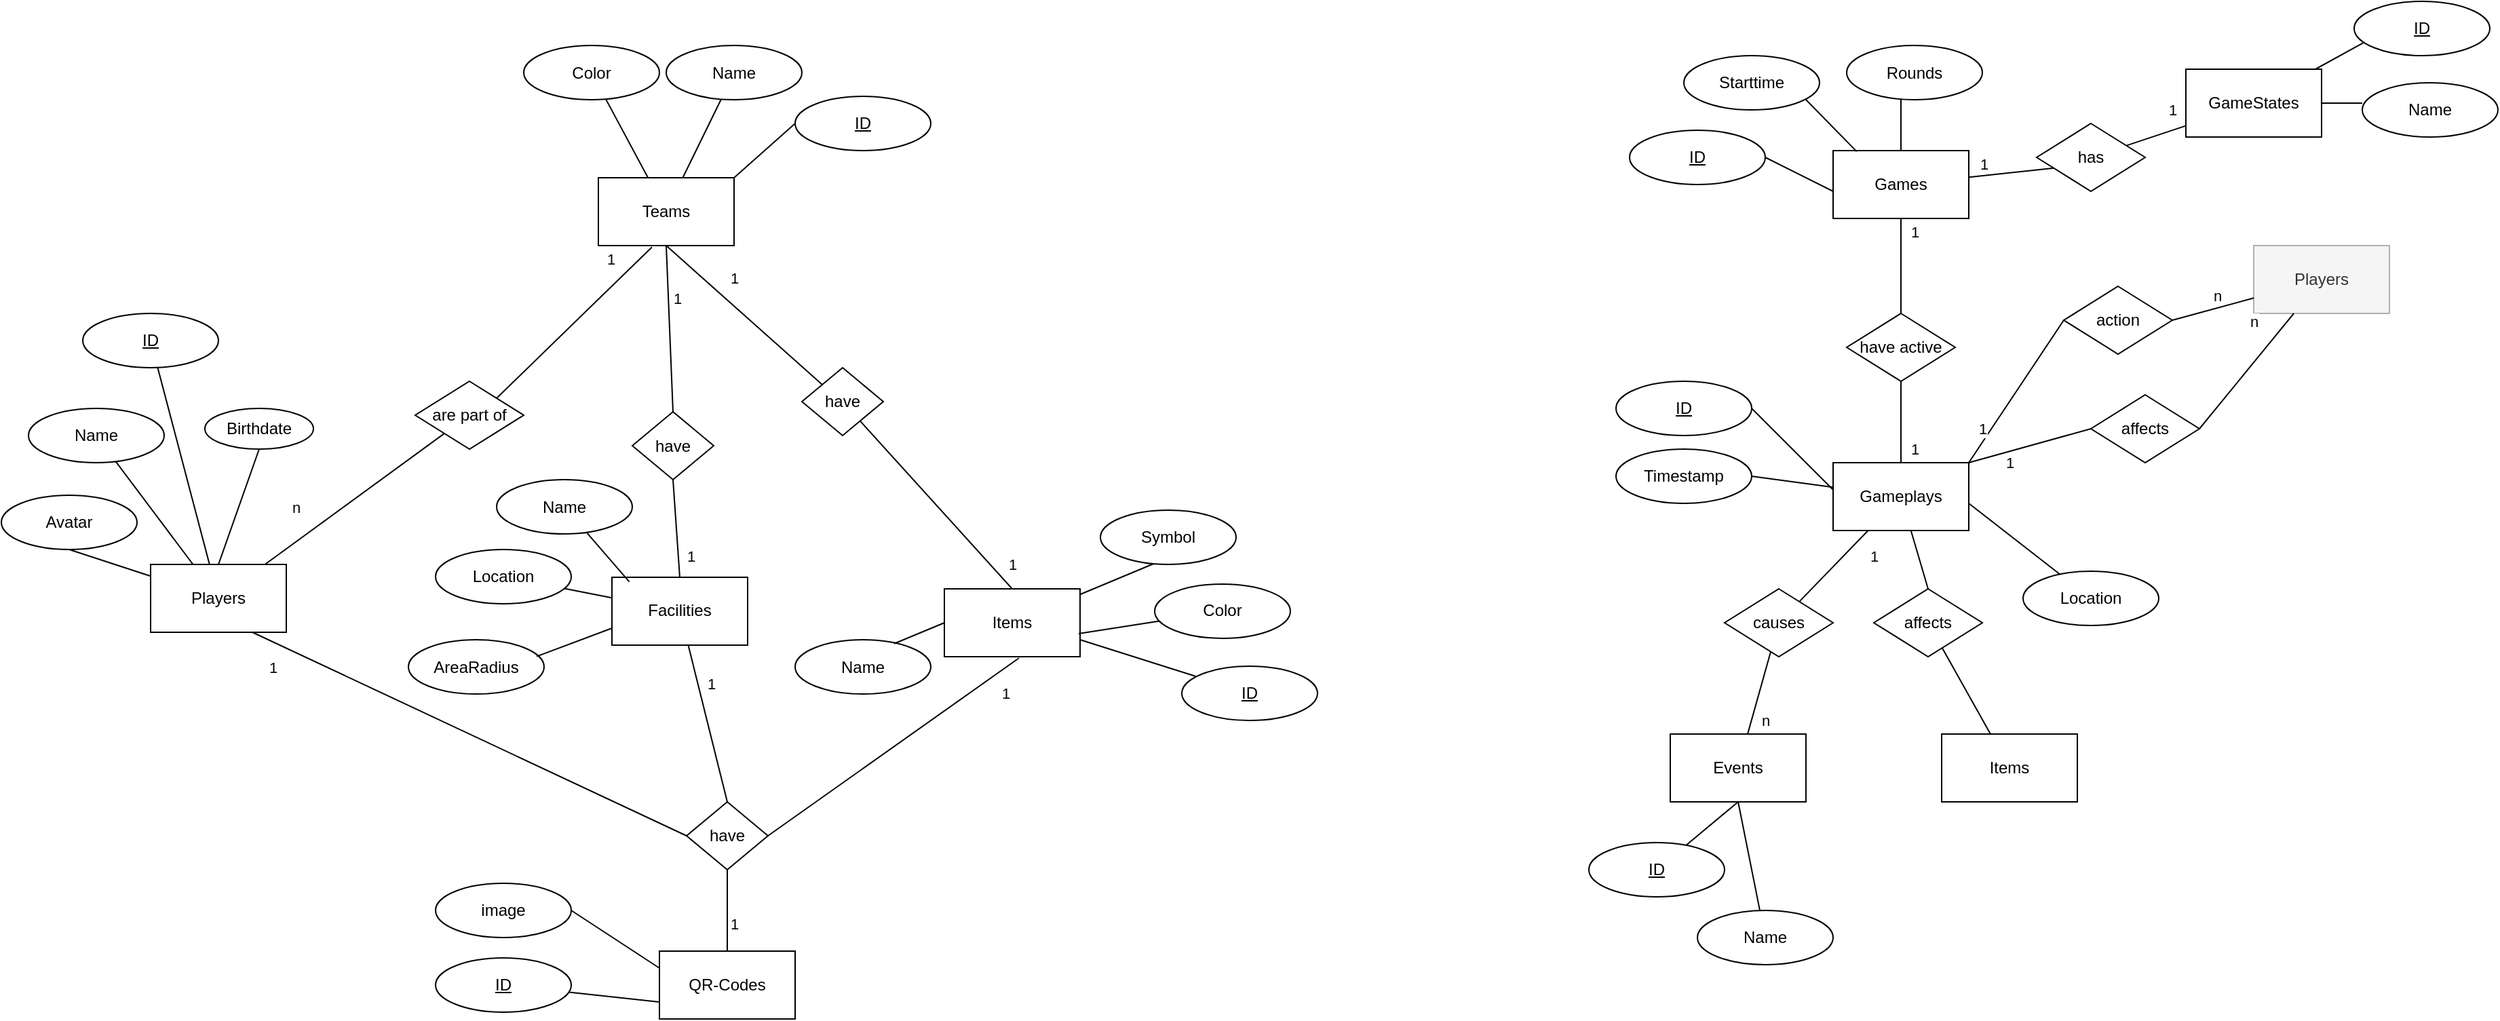 <mxfile version="26.2.14">
  <diagram name="Seite-1" id="71OWZ8WDyYSxYaxWNZuU">
    <mxGraphModel dx="2377" dy="1305" grid="1" gridSize="10" guides="1" tooltips="1" connect="1" arrows="1" fold="1" page="1" pageScale="1" pageWidth="1169" pageHeight="827" math="0" shadow="0">
      <root>
        <mxCell id="0" />
        <mxCell id="1" parent="0" />
        <mxCell id="y99wibb_qyMqdfy85E6Z-25" style="edgeStyle=none;rounded=0;orthogonalLoop=1;jettySize=auto;html=1;endArrow=none;startFill=0;" parent="1" source="y99wibb_qyMqdfy85E6Z-1" target="y99wibb_qyMqdfy85E6Z-15" edge="1">
          <mxGeometry relative="1" as="geometry" />
        </mxCell>
        <mxCell id="y99wibb_qyMqdfy85E6Z-27" value="n" style="edgeLabel;html=1;align=center;verticalAlign=middle;resizable=0;points=[];" parent="y99wibb_qyMqdfy85E6Z-25" vertex="1" connectable="0">
          <mxGeometry x="-0.452" y="-2" relative="1" as="geometry">
            <mxPoint x="-15" y="-17" as="offset" />
          </mxGeometry>
        </mxCell>
        <mxCell id="y99wibb_qyMqdfy85E6Z-1" value="Players" style="html=1;dashed=0;whiteSpace=wrap;" parent="1" vertex="1">
          <mxGeometry x="130" y="425" width="100" height="50" as="geometry" />
        </mxCell>
        <mxCell id="4dIYupFFLvSwf4_xESXz-24" style="edgeStyle=none;rounded=0;orthogonalLoop=1;jettySize=auto;html=1;endArrow=none;startFill=0;" parent="1" source="y99wibb_qyMqdfy85E6Z-2" target="4dIYupFFLvSwf4_xESXz-23" edge="1">
          <mxGeometry relative="1" as="geometry" />
        </mxCell>
        <mxCell id="y99wibb_qyMqdfy85E6Z-2" value="Teams" style="html=1;dashed=0;whiteSpace=wrap;" parent="1" vertex="1">
          <mxGeometry x="460" y="140" width="100" height="50" as="geometry" />
        </mxCell>
        <mxCell id="y99wibb_qyMqdfy85E6Z-3" value="QR-Codes" style="html=1;dashed=0;whiteSpace=wrap;" parent="1" vertex="1">
          <mxGeometry x="505" y="710" width="100" height="50" as="geometry" />
        </mxCell>
        <mxCell id="y99wibb_qyMqdfy85E6Z-11" style="rounded=0;orthogonalLoop=1;jettySize=auto;html=1;endArrow=none;startFill=0;" parent="1" source="y99wibb_qyMqdfy85E6Z-4" target="y99wibb_qyMqdfy85E6Z-1" edge="1">
          <mxGeometry relative="1" as="geometry" />
        </mxCell>
        <mxCell id="y99wibb_qyMqdfy85E6Z-4" value="Name" style="ellipse;whiteSpace=wrap;html=1;align=center;" parent="1" vertex="1">
          <mxGeometry x="40" y="310" width="100" height="40" as="geometry" />
        </mxCell>
        <mxCell id="y99wibb_qyMqdfy85E6Z-5" value="Avatar" style="ellipse;whiteSpace=wrap;html=1;align=center;" parent="1" vertex="1">
          <mxGeometry x="20" y="374" width="100" height="40" as="geometry" />
        </mxCell>
        <mxCell id="y99wibb_qyMqdfy85E6Z-12" style="rounded=0;orthogonalLoop=1;jettySize=auto;html=1;endArrow=none;startFill=0;" parent="1" source="y99wibb_qyMqdfy85E6Z-6" target="y99wibb_qyMqdfy85E6Z-1" edge="1">
          <mxGeometry relative="1" as="geometry" />
        </mxCell>
        <mxCell id="y99wibb_qyMqdfy85E6Z-6" value="ID" style="ellipse;whiteSpace=wrap;html=1;align=center;fontStyle=4;" parent="1" vertex="1">
          <mxGeometry x="80" y="240" width="100" height="40" as="geometry" />
        </mxCell>
        <mxCell id="y99wibb_qyMqdfy85E6Z-14" style="edgeStyle=none;rounded=0;orthogonalLoop=1;jettySize=auto;html=1;entryX=0.5;entryY=1;entryDx=0;entryDy=0;entryPerimeter=0;endArrow=none;startFill=0;" parent="1" source="y99wibb_qyMqdfy85E6Z-1" target="y99wibb_qyMqdfy85E6Z-5" edge="1">
          <mxGeometry relative="1" as="geometry" />
        </mxCell>
        <mxCell id="y99wibb_qyMqdfy85E6Z-15" value="are part of" style="shape=rhombus;html=1;dashed=0;whiteSpace=wrap;perimeter=rhombusPerimeter;" parent="1" vertex="1">
          <mxGeometry x="325" y="290" width="80" height="50" as="geometry" />
        </mxCell>
        <mxCell id="y99wibb_qyMqdfy85E6Z-19" style="edgeStyle=none;rounded=0;orthogonalLoop=1;jettySize=auto;html=1;endArrow=none;startFill=0;" parent="1" source="y99wibb_qyMqdfy85E6Z-16" target="y99wibb_qyMqdfy85E6Z-2" edge="1">
          <mxGeometry relative="1" as="geometry" />
        </mxCell>
        <mxCell id="y99wibb_qyMqdfy85E6Z-16" value="Name" style="ellipse;whiteSpace=wrap;html=1;align=center;" parent="1" vertex="1">
          <mxGeometry x="510" y="42.5" width="100" height="40" as="geometry" />
        </mxCell>
        <mxCell id="y99wibb_qyMqdfy85E6Z-20" style="edgeStyle=none;rounded=0;orthogonalLoop=1;jettySize=auto;html=1;endArrow=none;startFill=0;exitX=0.401;exitY=0.978;exitDx=0;exitDy=0;exitPerimeter=0;" parent="1" source="y99wibb_qyMqdfy85E6Z-18" target="y99wibb_qyMqdfy85E6Z-21" edge="1">
          <mxGeometry relative="1" as="geometry">
            <mxPoint x="856.79" y="433.1" as="sourcePoint" />
          </mxGeometry>
        </mxCell>
        <mxCell id="y99wibb_qyMqdfy85E6Z-18" value="Symbol" style="ellipse;whiteSpace=wrap;html=1;align=center;" parent="1" vertex="1">
          <mxGeometry x="830" y="385" width="100" height="40" as="geometry" />
        </mxCell>
        <mxCell id="y99wibb_qyMqdfy85E6Z-21" value="Items" style="html=1;dashed=0;whiteSpace=wrap;" parent="1" vertex="1">
          <mxGeometry x="715" y="443" width="100" height="50" as="geometry" />
        </mxCell>
        <mxCell id="y99wibb_qyMqdfy85E6Z-22" value="Color" style="ellipse;whiteSpace=wrap;html=1;align=center;" parent="1" vertex="1">
          <mxGeometry x="870" y="439.47" width="100" height="40" as="geometry" />
        </mxCell>
        <mxCell id="y99wibb_qyMqdfy85E6Z-23" style="edgeStyle=none;rounded=0;orthogonalLoop=1;jettySize=auto;html=1;entryX=0.99;entryY=0.661;entryDx=0;entryDy=0;entryPerimeter=0;endArrow=none;startFill=0;" parent="1" source="y99wibb_qyMqdfy85E6Z-22" target="y99wibb_qyMqdfy85E6Z-21" edge="1">
          <mxGeometry relative="1" as="geometry" />
        </mxCell>
        <mxCell id="y99wibb_qyMqdfy85E6Z-26" style="edgeStyle=none;rounded=0;orthogonalLoop=1;jettySize=auto;html=1;entryX=0.395;entryY=1.023;entryDx=0;entryDy=0;endArrow=none;startFill=0;exitX=1;exitY=0;exitDx=0;exitDy=0;entryPerimeter=0;" parent="1" edge="1" target="y99wibb_qyMqdfy85E6Z-2" source="y99wibb_qyMqdfy85E6Z-15">
          <mxGeometry relative="1" as="geometry">
            <mxPoint x="430" y="227.16" as="sourcePoint" />
            <mxPoint x="520" y="227.16" as="targetPoint" />
          </mxGeometry>
        </mxCell>
        <mxCell id="y99wibb_qyMqdfy85E6Z-28" value="1" style="edgeLabel;html=1;align=center;verticalAlign=middle;resizable=0;points=[];" parent="y99wibb_qyMqdfy85E6Z-26" vertex="1" connectable="0">
          <mxGeometry x="0.245" y="2" relative="1" as="geometry">
            <mxPoint x="14" y="-32" as="offset" />
          </mxGeometry>
        </mxCell>
        <mxCell id="y99wibb_qyMqdfy85E6Z-29" value="have" style="shape=rhombus;html=1;dashed=0;whiteSpace=wrap;perimeter=rhombusPerimeter;" parent="1" vertex="1">
          <mxGeometry x="610" y="280" width="60" height="50" as="geometry" />
        </mxCell>
        <mxCell id="y99wibb_qyMqdfy85E6Z-31" style="edgeStyle=none;rounded=0;orthogonalLoop=1;jettySize=auto;html=1;entryX=0.5;entryY=0;entryDx=0;entryDy=0;endArrow=none;startFill=0;" parent="1" source="y99wibb_qyMqdfy85E6Z-29" target="y99wibb_qyMqdfy85E6Z-21" edge="1">
          <mxGeometry relative="1" as="geometry">
            <mxPoint x="630" y="402.5" as="sourcePoint" />
            <mxPoint x="720" y="402.5" as="targetPoint" />
          </mxGeometry>
        </mxCell>
        <mxCell id="y99wibb_qyMqdfy85E6Z-32" value="1" style="edgeLabel;html=1;align=center;verticalAlign=middle;resizable=0;points=[];" parent="y99wibb_qyMqdfy85E6Z-31" vertex="1" connectable="0">
          <mxGeometry x="0.245" y="2" relative="1" as="geometry">
            <mxPoint x="41" y="30" as="offset" />
          </mxGeometry>
        </mxCell>
        <mxCell id="y99wibb_qyMqdfy85E6Z-33" style="edgeStyle=none;rounded=0;orthogonalLoop=1;jettySize=auto;html=1;entryX=0.5;entryY=1;entryDx=0;entryDy=0;endArrow=none;startFill=0;exitX=0;exitY=0;exitDx=0;exitDy=0;" parent="1" source="y99wibb_qyMqdfy85E6Z-29" target="y99wibb_qyMqdfy85E6Z-2" edge="1">
          <mxGeometry relative="1" as="geometry">
            <mxPoint x="590" y="282.5" as="sourcePoint" />
            <mxPoint x="590" y="360.5" as="targetPoint" />
          </mxGeometry>
        </mxCell>
        <mxCell id="y99wibb_qyMqdfy85E6Z-34" value="1" style="edgeLabel;html=1;align=center;verticalAlign=middle;resizable=0;points=[];" parent="y99wibb_qyMqdfy85E6Z-33" vertex="1" connectable="0">
          <mxGeometry x="0.245" y="2" relative="1" as="geometry">
            <mxPoint x="8" y="-16" as="offset" />
          </mxGeometry>
        </mxCell>
        <mxCell id="y99wibb_qyMqdfy85E6Z-36" value="have" style="shape=rhombus;html=1;dashed=0;whiteSpace=wrap;perimeter=rhombusPerimeter;" parent="1" vertex="1">
          <mxGeometry x="525" y="600" width="60" height="50" as="geometry" />
        </mxCell>
        <mxCell id="y99wibb_qyMqdfy85E6Z-37" style="edgeStyle=none;rounded=0;orthogonalLoop=1;jettySize=auto;html=1;endArrow=none;startFill=0;exitX=0.5;exitY=0;exitDx=0;exitDy=0;" parent="1" edge="1" target="4dIYupFFLvSwf4_xESXz-14" source="y99wibb_qyMqdfy85E6Z-36">
          <mxGeometry relative="1" as="geometry">
            <mxPoint x="529.79" y="592.5" as="sourcePoint" />
            <mxPoint x="500.21" y="540" as="targetPoint" />
          </mxGeometry>
        </mxCell>
        <mxCell id="y99wibb_qyMqdfy85E6Z-38" value="1" style="edgeLabel;html=1;align=center;verticalAlign=middle;resizable=0;points=[];" parent="y99wibb_qyMqdfy85E6Z-37" vertex="1" connectable="0">
          <mxGeometry x="0.245" y="2" relative="1" as="geometry">
            <mxPoint x="8" y="-16" as="offset" />
          </mxGeometry>
        </mxCell>
        <mxCell id="y99wibb_qyMqdfy85E6Z-39" style="edgeStyle=none;rounded=0;orthogonalLoop=1;jettySize=auto;html=1;entryX=0.5;entryY=0;entryDx=0;entryDy=0;endArrow=none;startFill=0;exitX=0.5;exitY=1;exitDx=0;exitDy=0;" parent="1" edge="1" target="y99wibb_qyMqdfy85E6Z-3" source="y99wibb_qyMqdfy85E6Z-36">
          <mxGeometry relative="1" as="geometry">
            <mxPoint x="554.58" y="600" as="sourcePoint" />
            <mxPoint x="554.58" y="678" as="targetPoint" />
          </mxGeometry>
        </mxCell>
        <mxCell id="y99wibb_qyMqdfy85E6Z-40" value="1" style="edgeLabel;html=1;align=center;verticalAlign=middle;resizable=0;points=[];" parent="y99wibb_qyMqdfy85E6Z-39" vertex="1" connectable="0">
          <mxGeometry x="0.245" y="2" relative="1" as="geometry">
            <mxPoint x="3" y="2" as="offset" />
          </mxGeometry>
        </mxCell>
        <mxCell id="y99wibb_qyMqdfy85E6Z-41" value="ID" style="ellipse;whiteSpace=wrap;html=1;align=center;fontStyle=4;" parent="1" vertex="1">
          <mxGeometry x="340" y="715" width="100" height="40" as="geometry" />
        </mxCell>
        <mxCell id="y99wibb_qyMqdfy85E6Z-42" value="ID" style="ellipse;whiteSpace=wrap;html=1;align=center;fontStyle=4;" parent="1" vertex="1">
          <mxGeometry x="605" y="80" width="100" height="40" as="geometry" />
        </mxCell>
        <mxCell id="y99wibb_qyMqdfy85E6Z-43" value="ID" style="ellipse;whiteSpace=wrap;html=1;align=center;fontStyle=4;" parent="1" vertex="1">
          <mxGeometry x="890" y="500" width="100" height="40" as="geometry" />
        </mxCell>
        <mxCell id="y99wibb_qyMqdfy85E6Z-44" style="rounded=0;orthogonalLoop=1;jettySize=auto;html=1;endArrow=none;startFill=0;exitX=0;exitY=0.75;exitDx=0;exitDy=0;" parent="1" source="y99wibb_qyMqdfy85E6Z-3" target="y99wibb_qyMqdfy85E6Z-41" edge="1">
          <mxGeometry relative="1" as="geometry">
            <mxPoint x="477" y="600" as="sourcePoint" />
            <mxPoint x="415" y="701" as="targetPoint" />
          </mxGeometry>
        </mxCell>
        <mxCell id="y99wibb_qyMqdfy85E6Z-46" value="image" style="ellipse;whiteSpace=wrap;html=1;align=center;" parent="1" vertex="1">
          <mxGeometry x="340" y="660" width="100" height="40" as="geometry" />
        </mxCell>
        <mxCell id="y99wibb_qyMqdfy85E6Z-47" style="rounded=0;orthogonalLoop=1;jettySize=auto;html=1;endArrow=none;startFill=0;exitX=0;exitY=0.25;exitDx=0;exitDy=0;entryX=1;entryY=0.5;entryDx=0;entryDy=0;" parent="1" source="y99wibb_qyMqdfy85E6Z-3" edge="1" target="y99wibb_qyMqdfy85E6Z-46">
          <mxGeometry relative="1" as="geometry">
            <mxPoint x="495" y="650" as="sourcePoint" />
            <mxPoint x="465" y="666" as="targetPoint" />
          </mxGeometry>
        </mxCell>
        <mxCell id="4dIYupFFLvSwf4_xESXz-12" value="Birthdate" style="ellipse;whiteSpace=wrap;html=1;align=center;" parent="1" vertex="1">
          <mxGeometry x="170" y="310" width="80" height="30" as="geometry" />
        </mxCell>
        <mxCell id="4dIYupFFLvSwf4_xESXz-13" style="edgeStyle=none;rounded=0;orthogonalLoop=1;jettySize=auto;html=1;entryX=0.5;entryY=1;entryDx=0;entryDy=0;endArrow=none;startFill=0;exitX=0.5;exitY=0;exitDx=0;exitDy=0;" parent="1" edge="1" target="4dIYupFFLvSwf4_xESXz-12" source="y99wibb_qyMqdfy85E6Z-1">
          <mxGeometry relative="1" as="geometry">
            <mxPoint x="185" y="419" as="sourcePoint" />
            <mxPoint x="250" y="369" as="targetPoint" />
          </mxGeometry>
        </mxCell>
        <mxCell id="4dIYupFFLvSwf4_xESXz-14" value="Facilities" style="html=1;dashed=0;whiteSpace=wrap;" parent="1" vertex="1">
          <mxGeometry x="470" y="434.47" width="100" height="50" as="geometry" />
        </mxCell>
        <mxCell id="4dIYupFFLvSwf4_xESXz-15" style="edgeStyle=none;rounded=0;orthogonalLoop=1;jettySize=auto;html=1;endArrow=none;startFill=0;" parent="1" source="4dIYupFFLvSwf4_xESXz-16" target="4dIYupFFLvSwf4_xESXz-14" edge="1">
          <mxGeometry relative="1" as="geometry" />
        </mxCell>
        <mxCell id="4dIYupFFLvSwf4_xESXz-16" value="Location" style="ellipse;whiteSpace=wrap;html=1;align=center;" parent="1" vertex="1">
          <mxGeometry x="340" y="414" width="100" height="40" as="geometry" />
        </mxCell>
        <mxCell id="4dIYupFFLvSwf4_xESXz-17" value="have" style="shape=rhombus;html=1;dashed=0;whiteSpace=wrap;perimeter=rhombusPerimeter;" parent="1" vertex="1">
          <mxGeometry x="485" y="312.5" width="60" height="50" as="geometry" />
        </mxCell>
        <mxCell id="4dIYupFFLvSwf4_xESXz-18" style="edgeStyle=none;rounded=0;orthogonalLoop=1;jettySize=auto;html=1;entryX=0.5;entryY=1;entryDx=0;entryDy=0;endArrow=none;startFill=0;exitX=0.5;exitY=0;exitDx=0;exitDy=0;" parent="1" source="4dIYupFFLvSwf4_xESXz-17" target="y99wibb_qyMqdfy85E6Z-2" edge="1">
          <mxGeometry relative="1" as="geometry">
            <mxPoint x="389.58" y="372.5" as="sourcePoint" />
            <mxPoint x="389.58" y="292.5" as="targetPoint" />
          </mxGeometry>
        </mxCell>
        <mxCell id="4dIYupFFLvSwf4_xESXz-19" value="1" style="edgeLabel;html=1;align=center;verticalAlign=middle;resizable=0;points=[];" parent="4dIYupFFLvSwf4_xESXz-18" vertex="1" connectable="0">
          <mxGeometry x="0.245" y="2" relative="1" as="geometry">
            <mxPoint x="8" y="-7" as="offset" />
          </mxGeometry>
        </mxCell>
        <mxCell id="4dIYupFFLvSwf4_xESXz-20" style="edgeStyle=none;rounded=0;orthogonalLoop=1;jettySize=auto;html=1;entryX=0.5;entryY=0;entryDx=0;entryDy=0;endArrow=none;startFill=0;exitX=0.5;exitY=1;exitDx=0;exitDy=0;" parent="1" source="4dIYupFFLvSwf4_xESXz-17" target="4dIYupFFLvSwf4_xESXz-14" edge="1">
          <mxGeometry relative="1" as="geometry">
            <mxPoint x="432.5" y="399.5" as="sourcePoint" />
            <mxPoint x="517.5" y="410.5" as="targetPoint" />
          </mxGeometry>
        </mxCell>
        <mxCell id="4dIYupFFLvSwf4_xESXz-21" value="1" style="edgeLabel;html=1;align=center;verticalAlign=middle;resizable=0;points=[];" parent="4dIYupFFLvSwf4_xESXz-20" vertex="1" connectable="0">
          <mxGeometry x="0.245" y="2" relative="1" as="geometry">
            <mxPoint x="8" y="11" as="offset" />
          </mxGeometry>
        </mxCell>
        <mxCell id="4dIYupFFLvSwf4_xESXz-22" style="edgeStyle=none;rounded=0;orthogonalLoop=1;jettySize=auto;html=1;endArrow=none;startFill=0;entryX=1;entryY=0.75;entryDx=0;entryDy=0;" parent="1" source="y99wibb_qyMqdfy85E6Z-43" edge="1" target="y99wibb_qyMqdfy85E6Z-21">
          <mxGeometry relative="1" as="geometry">
            <mxPoint x="804.19" y="482.5" as="targetPoint" />
          </mxGeometry>
        </mxCell>
        <mxCell id="4dIYupFFLvSwf4_xESXz-23" value="Color" style="ellipse;whiteSpace=wrap;html=1;align=center;" parent="1" vertex="1">
          <mxGeometry x="405" y="42.5" width="100" height="40" as="geometry" />
        </mxCell>
        <mxCell id="FAr05KHkn8Qe17qka1-e-1" value="AreaRadius" style="ellipse;whiteSpace=wrap;html=1;align=center;" parent="1" vertex="1">
          <mxGeometry x="320" y="480.5" width="100" height="40" as="geometry" />
        </mxCell>
        <mxCell id="FAr05KHkn8Qe17qka1-e-2" style="edgeStyle=none;rounded=0;orthogonalLoop=1;jettySize=auto;html=1;endArrow=none;startFill=0;exitX=0.945;exitY=0.308;exitDx=0;exitDy=0;entryX=0;entryY=0.75;entryDx=0;entryDy=0;exitPerimeter=0;" parent="1" source="FAr05KHkn8Qe17qka1-e-1" target="4dIYupFFLvSwf4_xESXz-14" edge="1">
          <mxGeometry relative="1" as="geometry">
            <mxPoint x="426" y="487.47" as="sourcePoint" />
            <mxPoint x="465" y="477.47" as="targetPoint" />
          </mxGeometry>
        </mxCell>
        <mxCell id="8nxgqtf63ncHIz_OvGQn-2" style="edgeStyle=orthogonalEdgeStyle;rounded=0;orthogonalLoop=1;jettySize=auto;html=1;entryX=0.5;entryY=0;entryDx=0;entryDy=0;endArrow=none;startFill=0;" edge="1" parent="1" source="FAr05KHkn8Qe17qka1-e-3" target="8nxgqtf63ncHIz_OvGQn-1">
          <mxGeometry relative="1" as="geometry" />
        </mxCell>
        <mxCell id="8nxgqtf63ncHIz_OvGQn-4" value="1" style="edgeLabel;html=1;align=center;verticalAlign=middle;resizable=0;points=[];" vertex="1" connectable="0" parent="8nxgqtf63ncHIz_OvGQn-2">
          <mxGeometry x="-0.229" y="-2" relative="1" as="geometry">
            <mxPoint x="12" y="-17" as="offset" />
          </mxGeometry>
        </mxCell>
        <mxCell id="FAr05KHkn8Qe17qka1-e-3" value="Games" style="rounded=0;whiteSpace=wrap;html=1;" parent="1" vertex="1">
          <mxGeometry x="1370" y="120" width="100" height="50" as="geometry" />
        </mxCell>
        <mxCell id="FAr05KHkn8Qe17qka1-e-4" value="Starttime" style="ellipse;whiteSpace=wrap;html=1;align=center;" parent="1" vertex="1">
          <mxGeometry x="1260" y="50" width="100" height="40" as="geometry" />
        </mxCell>
        <mxCell id="FAr05KHkn8Qe17qka1-e-5" value="Rounds" style="ellipse;whiteSpace=wrap;html=1;align=center;" parent="1" vertex="1">
          <mxGeometry x="1380" y="42.5" width="100" height="40" as="geometry" />
        </mxCell>
        <mxCell id="FAr05KHkn8Qe17qka1-e-7" value="Players" style="rounded=0;whiteSpace=wrap;html=1;fillColor=#f5f5f5;fontColor=#333333;strokeColor=#AFAFAF;" parent="1" vertex="1">
          <mxGeometry x="1680" y="190" width="100" height="50" as="geometry" />
        </mxCell>
        <mxCell id="FAr05KHkn8Qe17qka1-e-8" value="action" style="shape=rhombus;html=1;dashed=0;whiteSpace=wrap;perimeter=rhombusPerimeter;" parent="1" vertex="1">
          <mxGeometry x="1540" y="220" width="80" height="50" as="geometry" />
        </mxCell>
        <mxCell id="FAr05KHkn8Qe17qka1-e-12" value="ID" style="ellipse;whiteSpace=wrap;html=1;align=center;fontStyle=4;" parent="1" vertex="1">
          <mxGeometry x="1220" y="105" width="100" height="40" as="geometry" />
        </mxCell>
        <mxCell id="FAr05KHkn8Qe17qka1-e-14" value="" style="edgeStyle=none;orthogonalLoop=1;jettySize=auto;html=1;rounded=0;endArrow=none;startFill=0;exitX=1;exitY=0.5;exitDx=0;exitDy=0;" parent="1" edge="1" source="FAr05KHkn8Qe17qka1-e-12">
          <mxGeometry width="80" relative="1" as="geometry">
            <mxPoint x="1330" y="179.41" as="sourcePoint" />
            <mxPoint x="1370" y="150" as="targetPoint" />
            <Array as="points" />
          </mxGeometry>
        </mxCell>
        <mxCell id="FAr05KHkn8Qe17qka1-e-15" style="edgeStyle=none;rounded=0;orthogonalLoop=1;jettySize=auto;html=1;exitX=1;exitY=0;exitDx=0;exitDy=0;entryX=0;entryY=0.5;entryDx=0;entryDy=0;endArrow=none;startFill=0;" parent="1" source="FAr05KHkn8Qe17qka1-e-22" target="FAr05KHkn8Qe17qka1-e-8" edge="1">
          <mxGeometry relative="1" as="geometry">
            <mxPoint x="1470" y="140" as="sourcePoint" />
            <mxPoint x="1520" y="165" as="targetPoint" />
          </mxGeometry>
        </mxCell>
        <mxCell id="FAr05KHkn8Qe17qka1-e-18" value="1" style="edgeLabel;html=1;align=center;verticalAlign=middle;resizable=0;points=[];" parent="FAr05KHkn8Qe17qka1-e-15" vertex="1" connectable="0">
          <mxGeometry x="-0.364" y="-2" relative="1" as="geometry">
            <mxPoint x="-14" y="7" as="offset" />
          </mxGeometry>
        </mxCell>
        <mxCell id="FAr05KHkn8Qe17qka1-e-16" style="edgeStyle=none;rounded=0;orthogonalLoop=1;jettySize=auto;html=1;exitX=1;exitY=0.5;exitDx=0;exitDy=0;endArrow=none;startFill=0;" parent="1" edge="1" target="FAr05KHkn8Qe17qka1-e-7" source="FAr05KHkn8Qe17qka1-e-8">
          <mxGeometry relative="1" as="geometry">
            <mxPoint x="1630" y="144.66" as="sourcePoint" />
            <mxPoint x="1710" y="144.66" as="targetPoint" />
          </mxGeometry>
        </mxCell>
        <mxCell id="FAr05KHkn8Qe17qka1-e-17" value="n" style="edgeLabel;html=1;align=center;verticalAlign=middle;resizable=0;points=[];" parent="FAr05KHkn8Qe17qka1-e-16" vertex="1" connectable="0">
          <mxGeometry x="0.779" y="1" relative="1" as="geometry">
            <mxPoint x="-21" y="-3" as="offset" />
          </mxGeometry>
        </mxCell>
        <mxCell id="FAr05KHkn8Qe17qka1-e-19" value="" style="edgeStyle=none;orthogonalLoop=1;jettySize=auto;html=1;rounded=0;endArrow=none;startFill=0;entryX=0;entryY=0.5;entryDx=0;entryDy=0;exitX=1;exitY=0;exitDx=0;exitDy=0;" parent="1" source="y99wibb_qyMqdfy85E6Z-2" target="y99wibb_qyMqdfy85E6Z-42" edge="1">
          <mxGeometry width="80" relative="1" as="geometry">
            <mxPoint x="950" y="179.41" as="sourcePoint" />
            <mxPoint x="990" y="150" as="targetPoint" />
            <Array as="points" />
          </mxGeometry>
        </mxCell>
        <mxCell id="FAr05KHkn8Qe17qka1-e-20" style="edgeStyle=none;rounded=0;orthogonalLoop=1;jettySize=auto;html=1;exitX=1;exitY=0.5;exitDx=0;exitDy=0;entryX=0.174;entryY=0.014;entryDx=0;entryDy=0;endArrow=none;startFill=0;entryPerimeter=0;" parent="1" target="FAr05KHkn8Qe17qka1-e-3" edge="1">
          <mxGeometry relative="1" as="geometry">
            <mxPoint x="1350" y="82.5" as="sourcePoint" />
            <mxPoint x="1400" y="107.5" as="targetPoint" />
          </mxGeometry>
        </mxCell>
        <mxCell id="FAr05KHkn8Qe17qka1-e-21" style="edgeStyle=none;rounded=0;orthogonalLoop=1;jettySize=auto;html=1;exitX=1;exitY=0.5;exitDx=0;exitDy=0;entryX=0.5;entryY=0;entryDx=0;entryDy=0;endArrow=none;startFill=0;" parent="1" target="FAr05KHkn8Qe17qka1-e-3" edge="1">
          <mxGeometry relative="1" as="geometry">
            <mxPoint x="1420" y="82.5" as="sourcePoint" />
            <mxPoint x="1470" y="107.5" as="targetPoint" />
          </mxGeometry>
        </mxCell>
        <mxCell id="8nxgqtf63ncHIz_OvGQn-6" style="rounded=0;orthogonalLoop=1;jettySize=auto;html=1;entryX=1;entryY=0.5;entryDx=0;entryDy=0;endArrow=none;startFill=0;" edge="1" parent="1" source="FAr05KHkn8Qe17qka1-e-22" target="FAr05KHkn8Qe17qka1-e-28">
          <mxGeometry relative="1" as="geometry" />
        </mxCell>
        <mxCell id="8nxgqtf63ncHIz_OvGQn-27" style="edgeStyle=none;rounded=0;orthogonalLoop=1;jettySize=auto;html=1;entryX=0.5;entryY=0;entryDx=0;entryDy=0;endArrow=none;startFill=0;" edge="1" parent="1" source="FAr05KHkn8Qe17qka1-e-22" target="8nxgqtf63ncHIz_OvGQn-26">
          <mxGeometry relative="1" as="geometry" />
        </mxCell>
        <mxCell id="FAr05KHkn8Qe17qka1-e-22" value="Gameplays" style="rounded=0;whiteSpace=wrap;html=1;" parent="1" vertex="1">
          <mxGeometry x="1370" y="350" width="100" height="50" as="geometry" />
        </mxCell>
        <mxCell id="FAr05KHkn8Qe17qka1-e-26" value="Name" style="ellipse;whiteSpace=wrap;html=1;align=center;" parent="1" vertex="1">
          <mxGeometry x="385" y="362.5" width="100" height="40" as="geometry" />
        </mxCell>
        <mxCell id="FAr05KHkn8Qe17qka1-e-27" style="edgeStyle=none;rounded=0;orthogonalLoop=1;jettySize=auto;html=1;endArrow=none;startFill=0;entryX=0.128;entryY=0.067;entryDx=0;entryDy=0;entryPerimeter=0;" parent="1" source="FAr05KHkn8Qe17qka1-e-26" target="4dIYupFFLvSwf4_xESXz-14" edge="1">
          <mxGeometry relative="1" as="geometry">
            <mxPoint x="445" y="534.47" as="sourcePoint" />
            <mxPoint x="480" y="482.47" as="targetPoint" />
          </mxGeometry>
        </mxCell>
        <mxCell id="FAr05KHkn8Qe17qka1-e-28" value="Timestamp" style="ellipse;whiteSpace=wrap;html=1;align=center;" parent="1" vertex="1">
          <mxGeometry x="1210" y="340" width="100" height="40" as="geometry" />
        </mxCell>
        <mxCell id="FAr05KHkn8Qe17qka1-e-30" value="Location" style="ellipse;whiteSpace=wrap;html=1;align=center;" parent="1" vertex="1">
          <mxGeometry x="1510" y="430" width="100" height="40" as="geometry" />
        </mxCell>
        <mxCell id="FAr05KHkn8Qe17qka1-e-34" value="Name" style="ellipse;whiteSpace=wrap;html=1;align=center;" parent="1" vertex="1">
          <mxGeometry x="605" y="480.5" width="100" height="40" as="geometry" />
        </mxCell>
        <mxCell id="FAr05KHkn8Qe17qka1-e-35" style="edgeStyle=none;rounded=0;orthogonalLoop=1;jettySize=auto;html=1;endArrow=none;startFill=0;entryX=0;entryY=0.5;entryDx=0;entryDy=0;exitX=0.73;exitY=0.072;exitDx=0;exitDy=0;exitPerimeter=0;" parent="1" source="FAr05KHkn8Qe17qka1-e-34" target="y99wibb_qyMqdfy85E6Z-21" edge="1">
          <mxGeometry relative="1" as="geometry">
            <mxPoint x="690" y="490" as="sourcePoint" />
            <mxPoint x="749.19" y="492.5" as="targetPoint" />
          </mxGeometry>
        </mxCell>
        <mxCell id="8nxgqtf63ncHIz_OvGQn-3" style="edgeStyle=orthogonalEdgeStyle;rounded=0;orthogonalLoop=1;jettySize=auto;html=1;endArrow=none;startFill=0;" edge="1" parent="1" source="8nxgqtf63ncHIz_OvGQn-1" target="FAr05KHkn8Qe17qka1-e-22">
          <mxGeometry relative="1" as="geometry" />
        </mxCell>
        <mxCell id="8nxgqtf63ncHIz_OvGQn-5" value="1" style="edgeLabel;html=1;align=center;verticalAlign=middle;resizable=0;points=[];" vertex="1" connectable="0" parent="8nxgqtf63ncHIz_OvGQn-3">
          <mxGeometry x="0.133" y="-3" relative="1" as="geometry">
            <mxPoint x="13" y="16" as="offset" />
          </mxGeometry>
        </mxCell>
        <mxCell id="8nxgqtf63ncHIz_OvGQn-1" value="have active" style="shape=rhombus;html=1;dashed=0;whiteSpace=wrap;perimeter=rhombusPerimeter;" vertex="1" parent="1">
          <mxGeometry x="1380" y="240" width="80" height="50" as="geometry" />
        </mxCell>
        <mxCell id="8nxgqtf63ncHIz_OvGQn-10" style="edgeStyle=none;rounded=0;orthogonalLoop=1;jettySize=auto;html=1;endArrow=none;startFill=0;" edge="1" parent="1" target="FAr05KHkn8Qe17qka1-e-30">
          <mxGeometry relative="1" as="geometry">
            <mxPoint x="1470" y="380" as="sourcePoint" />
            <mxPoint x="1445" y="470" as="targetPoint" />
          </mxGeometry>
        </mxCell>
        <mxCell id="8nxgqtf63ncHIz_OvGQn-12" value="Events" style="rounded=0;whiteSpace=wrap;html=1;" vertex="1" parent="1">
          <mxGeometry x="1250" y="550" width="100" height="50" as="geometry" />
        </mxCell>
        <mxCell id="8nxgqtf63ncHIz_OvGQn-13" value="ID" style="ellipse;whiteSpace=wrap;html=1;align=center;fontStyle=4;" vertex="1" parent="1">
          <mxGeometry x="1210" y="290" width="100" height="40" as="geometry" />
        </mxCell>
        <mxCell id="8nxgqtf63ncHIz_OvGQn-14" style="rounded=0;orthogonalLoop=1;jettySize=auto;html=1;entryX=1;entryY=0.5;entryDx=0;entryDy=0;endArrow=none;startFill=0;" edge="1" parent="1" target="8nxgqtf63ncHIz_OvGQn-13">
          <mxGeometry relative="1" as="geometry">
            <mxPoint x="1370" y="370" as="sourcePoint" />
            <mxPoint x="1320" y="370" as="targetPoint" />
          </mxGeometry>
        </mxCell>
        <mxCell id="8nxgqtf63ncHIz_OvGQn-16" style="edgeStyle=none;rounded=0;orthogonalLoop=1;jettySize=auto;html=1;endArrow=none;startFill=0;" edge="1" parent="1" source="8nxgqtf63ncHIz_OvGQn-15" target="FAr05KHkn8Qe17qka1-e-22">
          <mxGeometry relative="1" as="geometry" />
        </mxCell>
        <mxCell id="8nxgqtf63ncHIz_OvGQn-19" value="1" style="edgeLabel;html=1;align=center;verticalAlign=middle;resizable=0;points=[];" vertex="1" connectable="0" parent="8nxgqtf63ncHIz_OvGQn-16">
          <mxGeometry x="-0.229" relative="1" as="geometry">
            <mxPoint x="35" y="-14" as="offset" />
          </mxGeometry>
        </mxCell>
        <mxCell id="8nxgqtf63ncHIz_OvGQn-17" style="edgeStyle=none;rounded=0;orthogonalLoop=1;jettySize=auto;html=1;endArrow=none;startFill=0;" edge="1" parent="1" source="8nxgqtf63ncHIz_OvGQn-15" target="8nxgqtf63ncHIz_OvGQn-12">
          <mxGeometry relative="1" as="geometry" />
        </mxCell>
        <mxCell id="8nxgqtf63ncHIz_OvGQn-20" value="n" style="edgeLabel;html=1;align=center;verticalAlign=middle;resizable=0;points=[];" vertex="1" connectable="0" parent="8nxgqtf63ncHIz_OvGQn-17">
          <mxGeometry x="0.155" y="2" relative="1" as="geometry">
            <mxPoint x="4" y="15" as="offset" />
          </mxGeometry>
        </mxCell>
        <mxCell id="8nxgqtf63ncHIz_OvGQn-15" value="causes" style="shape=rhombus;html=1;dashed=0;whiteSpace=wrap;perimeter=rhombusPerimeter;" vertex="1" parent="1">
          <mxGeometry x="1290" y="443" width="80" height="50" as="geometry" />
        </mxCell>
        <mxCell id="8nxgqtf63ncHIz_OvGQn-24" style="edgeStyle=none;rounded=0;orthogonalLoop=1;jettySize=auto;html=1;entryX=0.5;entryY=1;entryDx=0;entryDy=0;endArrow=none;startFill=0;" edge="1" parent="1" source="8nxgqtf63ncHIz_OvGQn-18" target="8nxgqtf63ncHIz_OvGQn-12">
          <mxGeometry relative="1" as="geometry" />
        </mxCell>
        <mxCell id="8nxgqtf63ncHIz_OvGQn-18" value="ID" style="ellipse;whiteSpace=wrap;html=1;align=center;fontStyle=4;" vertex="1" parent="1">
          <mxGeometry x="1190" y="630" width="100" height="40" as="geometry" />
        </mxCell>
        <mxCell id="8nxgqtf63ncHIz_OvGQn-23" style="edgeStyle=none;rounded=0;orthogonalLoop=1;jettySize=auto;html=1;entryX=0.5;entryY=1;entryDx=0;entryDy=0;endArrow=none;startFill=0;" edge="1" parent="1" source="8nxgqtf63ncHIz_OvGQn-22" target="8nxgqtf63ncHIz_OvGQn-12">
          <mxGeometry relative="1" as="geometry" />
        </mxCell>
        <mxCell id="8nxgqtf63ncHIz_OvGQn-22" value="Name" style="ellipse;whiteSpace=wrap;html=1;align=center;" vertex="1" parent="1">
          <mxGeometry x="1270" y="680" width="100" height="40" as="geometry" />
        </mxCell>
        <mxCell id="8nxgqtf63ncHIz_OvGQn-25" value="Items" style="html=1;dashed=0;whiteSpace=wrap;" vertex="1" parent="1">
          <mxGeometry x="1450" y="550" width="100" height="50" as="geometry" />
        </mxCell>
        <mxCell id="8nxgqtf63ncHIz_OvGQn-28" style="edgeStyle=none;rounded=0;orthogonalLoop=1;jettySize=auto;html=1;endArrow=none;startFill=0;" edge="1" parent="1" source="8nxgqtf63ncHIz_OvGQn-26" target="8nxgqtf63ncHIz_OvGQn-25">
          <mxGeometry relative="1" as="geometry" />
        </mxCell>
        <mxCell id="8nxgqtf63ncHIz_OvGQn-26" value="affects " style="shape=rhombus;html=1;dashed=0;whiteSpace=wrap;perimeter=rhombusPerimeter;" vertex="1" parent="1">
          <mxGeometry x="1400" y="443" width="80" height="50" as="geometry" />
        </mxCell>
        <mxCell id="8nxgqtf63ncHIz_OvGQn-29" value="affects" style="shape=rhombus;html=1;dashed=0;whiteSpace=wrap;perimeter=rhombusPerimeter;" vertex="1" parent="1">
          <mxGeometry x="1560" y="300" width="80" height="50" as="geometry" />
        </mxCell>
        <mxCell id="8nxgqtf63ncHIz_OvGQn-30" style="edgeStyle=none;rounded=0;orthogonalLoop=1;jettySize=auto;html=1;exitX=1;exitY=0.5;exitDx=0;exitDy=0;endArrow=none;startFill=0;" edge="1" parent="1" source="8nxgqtf63ncHIz_OvGQn-29" target="FAr05KHkn8Qe17qka1-e-7">
          <mxGeometry relative="1" as="geometry">
            <mxPoint x="1650" y="290" as="sourcePoint" />
            <mxPoint x="1708" y="255" as="targetPoint" />
          </mxGeometry>
        </mxCell>
        <mxCell id="8nxgqtf63ncHIz_OvGQn-31" value="n" style="edgeLabel;html=1;align=center;verticalAlign=middle;resizable=0;points=[];" vertex="1" connectable="0" parent="8nxgqtf63ncHIz_OvGQn-30">
          <mxGeometry x="0.779" y="1" relative="1" as="geometry">
            <mxPoint x="-21" y="-3" as="offset" />
          </mxGeometry>
        </mxCell>
        <mxCell id="8nxgqtf63ncHIz_OvGQn-32" style="edgeStyle=none;rounded=0;orthogonalLoop=1;jettySize=auto;html=1;exitX=1;exitY=0;exitDx=0;exitDy=0;entryX=0;entryY=0.5;entryDx=0;entryDy=0;endArrow=none;startFill=0;exitPerimeter=0;" edge="1" parent="1" source="FAr05KHkn8Qe17qka1-e-22" target="8nxgqtf63ncHIz_OvGQn-29">
          <mxGeometry relative="1" as="geometry">
            <mxPoint x="1480" y="360" as="sourcePoint" />
            <mxPoint x="1550" y="255" as="targetPoint" />
          </mxGeometry>
        </mxCell>
        <mxCell id="8nxgqtf63ncHIz_OvGQn-33" value="1" style="edgeLabel;html=1;align=center;verticalAlign=middle;resizable=0;points=[];" vertex="1" connectable="0" parent="8nxgqtf63ncHIz_OvGQn-32">
          <mxGeometry x="-0.364" y="-2" relative="1" as="geometry">
            <mxPoint x="1" y="6" as="offset" />
          </mxGeometry>
        </mxCell>
        <mxCell id="8nxgqtf63ncHIz_OvGQn-35" style="edgeStyle=none;rounded=0;orthogonalLoop=1;jettySize=auto;html=1;endArrow=none;startFill=0;exitX=1;exitY=0.5;exitDx=0;exitDy=0;" edge="1" parent="1" source="y99wibb_qyMqdfy85E6Z-36">
          <mxGeometry relative="1" as="geometry">
            <mxPoint x="565" y="610" as="sourcePoint" />
            <mxPoint x="770" y="494" as="targetPoint" />
          </mxGeometry>
        </mxCell>
        <mxCell id="8nxgqtf63ncHIz_OvGQn-36" value="1" style="edgeLabel;html=1;align=center;verticalAlign=middle;resizable=0;points=[];" vertex="1" connectable="0" parent="8nxgqtf63ncHIz_OvGQn-35">
          <mxGeometry x="0.245" y="2" relative="1" as="geometry">
            <mxPoint x="61" y="-22" as="offset" />
          </mxGeometry>
        </mxCell>
        <mxCell id="8nxgqtf63ncHIz_OvGQn-37" style="edgeStyle=none;rounded=0;orthogonalLoop=1;jettySize=auto;html=1;endArrow=none;startFill=0;exitX=0;exitY=0.5;exitDx=0;exitDy=0;entryX=0.75;entryY=1;entryDx=0;entryDy=0;" edge="1" parent="1" source="y99wibb_qyMqdfy85E6Z-36" target="y99wibb_qyMqdfy85E6Z-1">
          <mxGeometry relative="1" as="geometry">
            <mxPoint x="575" y="620" as="sourcePoint" />
            <mxPoint x="546" y="504" as="targetPoint" />
          </mxGeometry>
        </mxCell>
        <mxCell id="8nxgqtf63ncHIz_OvGQn-38" value="1" style="edgeLabel;html=1;align=center;verticalAlign=middle;resizable=0;points=[];" vertex="1" connectable="0" parent="8nxgqtf63ncHIz_OvGQn-37">
          <mxGeometry x="0.245" y="2" relative="1" as="geometry">
            <mxPoint x="-105" y="-33" as="offset" />
          </mxGeometry>
        </mxCell>
        <mxCell id="8nxgqtf63ncHIz_OvGQn-40" value="GameStates" style="rounded=0;whiteSpace=wrap;html=1;" vertex="1" parent="1">
          <mxGeometry x="1630" y="60" width="100" height="50" as="geometry" />
        </mxCell>
        <mxCell id="8nxgqtf63ncHIz_OvGQn-41" value="ID" style="ellipse;whiteSpace=wrap;html=1;align=center;fontStyle=4;" vertex="1" parent="1">
          <mxGeometry x="1754" y="10" width="100" height="40" as="geometry" />
        </mxCell>
        <mxCell id="8nxgqtf63ncHIz_OvGQn-43" value="Name" style="ellipse;whiteSpace=wrap;html=1;align=center;" vertex="1" parent="1">
          <mxGeometry x="1760" y="70" width="100" height="40" as="geometry" />
        </mxCell>
        <mxCell id="8nxgqtf63ncHIz_OvGQn-46" style="edgeStyle=none;rounded=0;orthogonalLoop=1;jettySize=auto;html=1;endArrow=none;startFill=0;" edge="1" parent="1" source="8nxgqtf63ncHIz_OvGQn-44" target="8nxgqtf63ncHIz_OvGQn-40">
          <mxGeometry relative="1" as="geometry" />
        </mxCell>
        <mxCell id="8nxgqtf63ncHIz_OvGQn-50" value="1" style="edgeLabel;html=1;align=center;verticalAlign=middle;resizable=0;points=[];" vertex="1" connectable="0" parent="8nxgqtf63ncHIz_OvGQn-46">
          <mxGeometry x="0.144" y="-3" relative="1" as="geometry">
            <mxPoint x="8" y="-21" as="offset" />
          </mxGeometry>
        </mxCell>
        <mxCell id="8nxgqtf63ncHIz_OvGQn-44" value="has" style="shape=rhombus;html=1;dashed=0;whiteSpace=wrap;perimeter=rhombusPerimeter;" vertex="1" parent="1">
          <mxGeometry x="1520" y="100" width="80" height="50" as="geometry" />
        </mxCell>
        <mxCell id="8nxgqtf63ncHIz_OvGQn-45" style="edgeStyle=none;rounded=0;orthogonalLoop=1;jettySize=auto;html=1;entryX=0.16;entryY=0.657;entryDx=0;entryDy=0;entryPerimeter=0;endArrow=none;startFill=0;" edge="1" parent="1" source="FAr05KHkn8Qe17qka1-e-3" target="8nxgqtf63ncHIz_OvGQn-44">
          <mxGeometry relative="1" as="geometry" />
        </mxCell>
        <mxCell id="8nxgqtf63ncHIz_OvGQn-49" value="1" style="edgeLabel;html=1;align=center;verticalAlign=middle;resizable=0;points=[];" vertex="1" connectable="0" parent="8nxgqtf63ncHIz_OvGQn-45">
          <mxGeometry x="-0.223" y="-1" relative="1" as="geometry">
            <mxPoint x="-14" y="-8" as="offset" />
          </mxGeometry>
        </mxCell>
        <mxCell id="8nxgqtf63ncHIz_OvGQn-47" style="edgeStyle=none;rounded=0;orthogonalLoop=1;jettySize=auto;html=1;entryX=0.072;entryY=0.758;entryDx=0;entryDy=0;entryPerimeter=0;endArrow=none;startFill=0;" edge="1" parent="1" source="8nxgqtf63ncHIz_OvGQn-40" target="8nxgqtf63ncHIz_OvGQn-41">
          <mxGeometry relative="1" as="geometry" />
        </mxCell>
        <mxCell id="8nxgqtf63ncHIz_OvGQn-48" style="edgeStyle=none;rounded=0;orthogonalLoop=1;jettySize=auto;html=1;entryX=0;entryY=0.375;entryDx=0;entryDy=0;entryPerimeter=0;endArrow=none;startFill=0;" edge="1" parent="1" source="8nxgqtf63ncHIz_OvGQn-40" target="8nxgqtf63ncHIz_OvGQn-43">
          <mxGeometry relative="1" as="geometry" />
        </mxCell>
      </root>
    </mxGraphModel>
  </diagram>
</mxfile>
